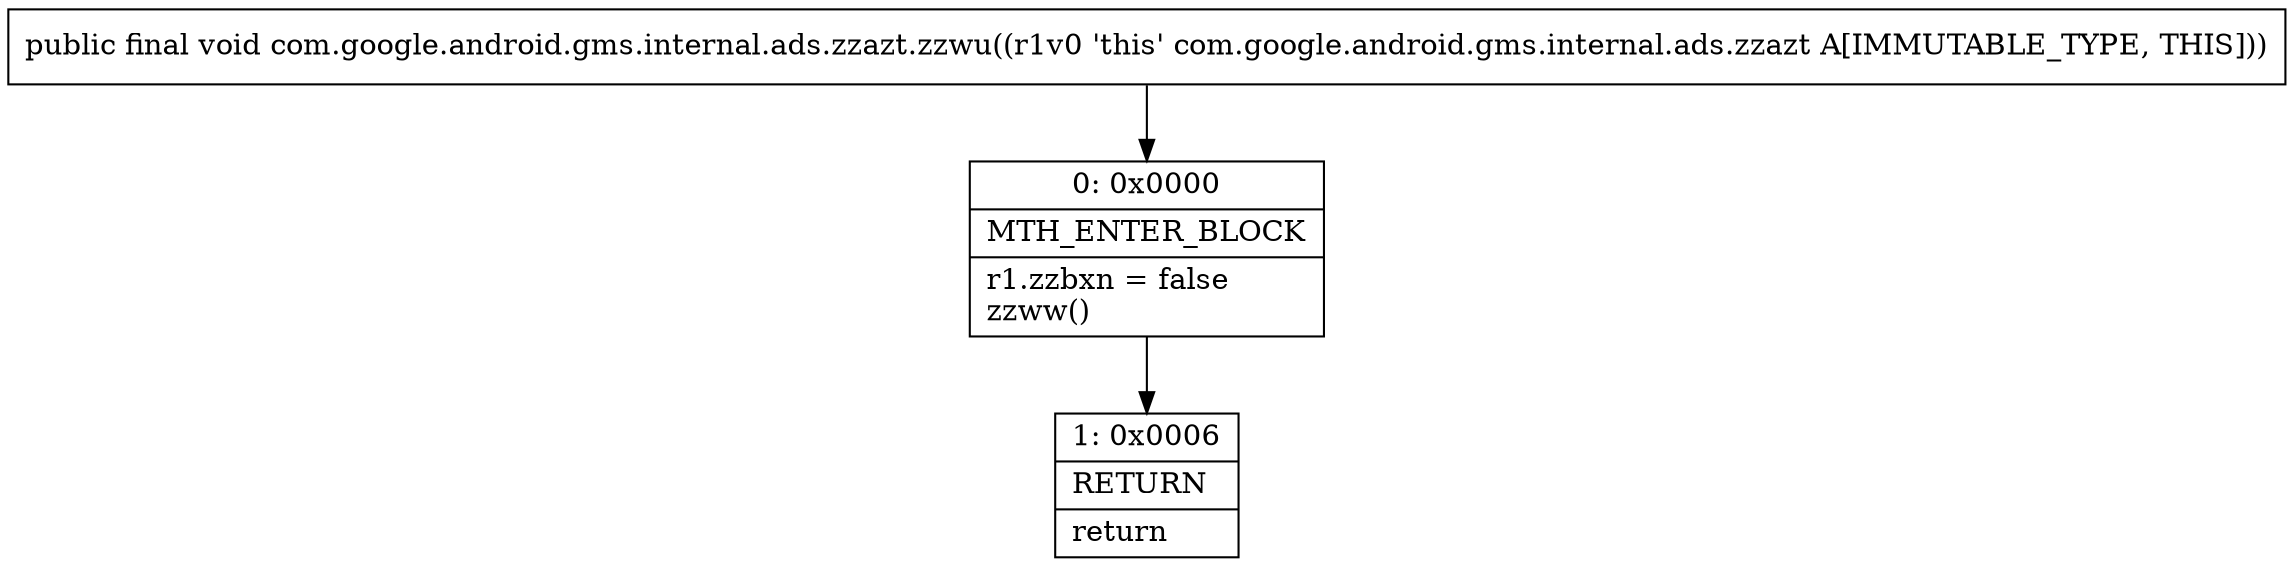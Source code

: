 digraph "CFG forcom.google.android.gms.internal.ads.zzazt.zzwu()V" {
Node_0 [shape=record,label="{0\:\ 0x0000|MTH_ENTER_BLOCK\l|r1.zzbxn = false\lzzww()\l}"];
Node_1 [shape=record,label="{1\:\ 0x0006|RETURN\l|return\l}"];
MethodNode[shape=record,label="{public final void com.google.android.gms.internal.ads.zzazt.zzwu((r1v0 'this' com.google.android.gms.internal.ads.zzazt A[IMMUTABLE_TYPE, THIS])) }"];
MethodNode -> Node_0;
Node_0 -> Node_1;
}

